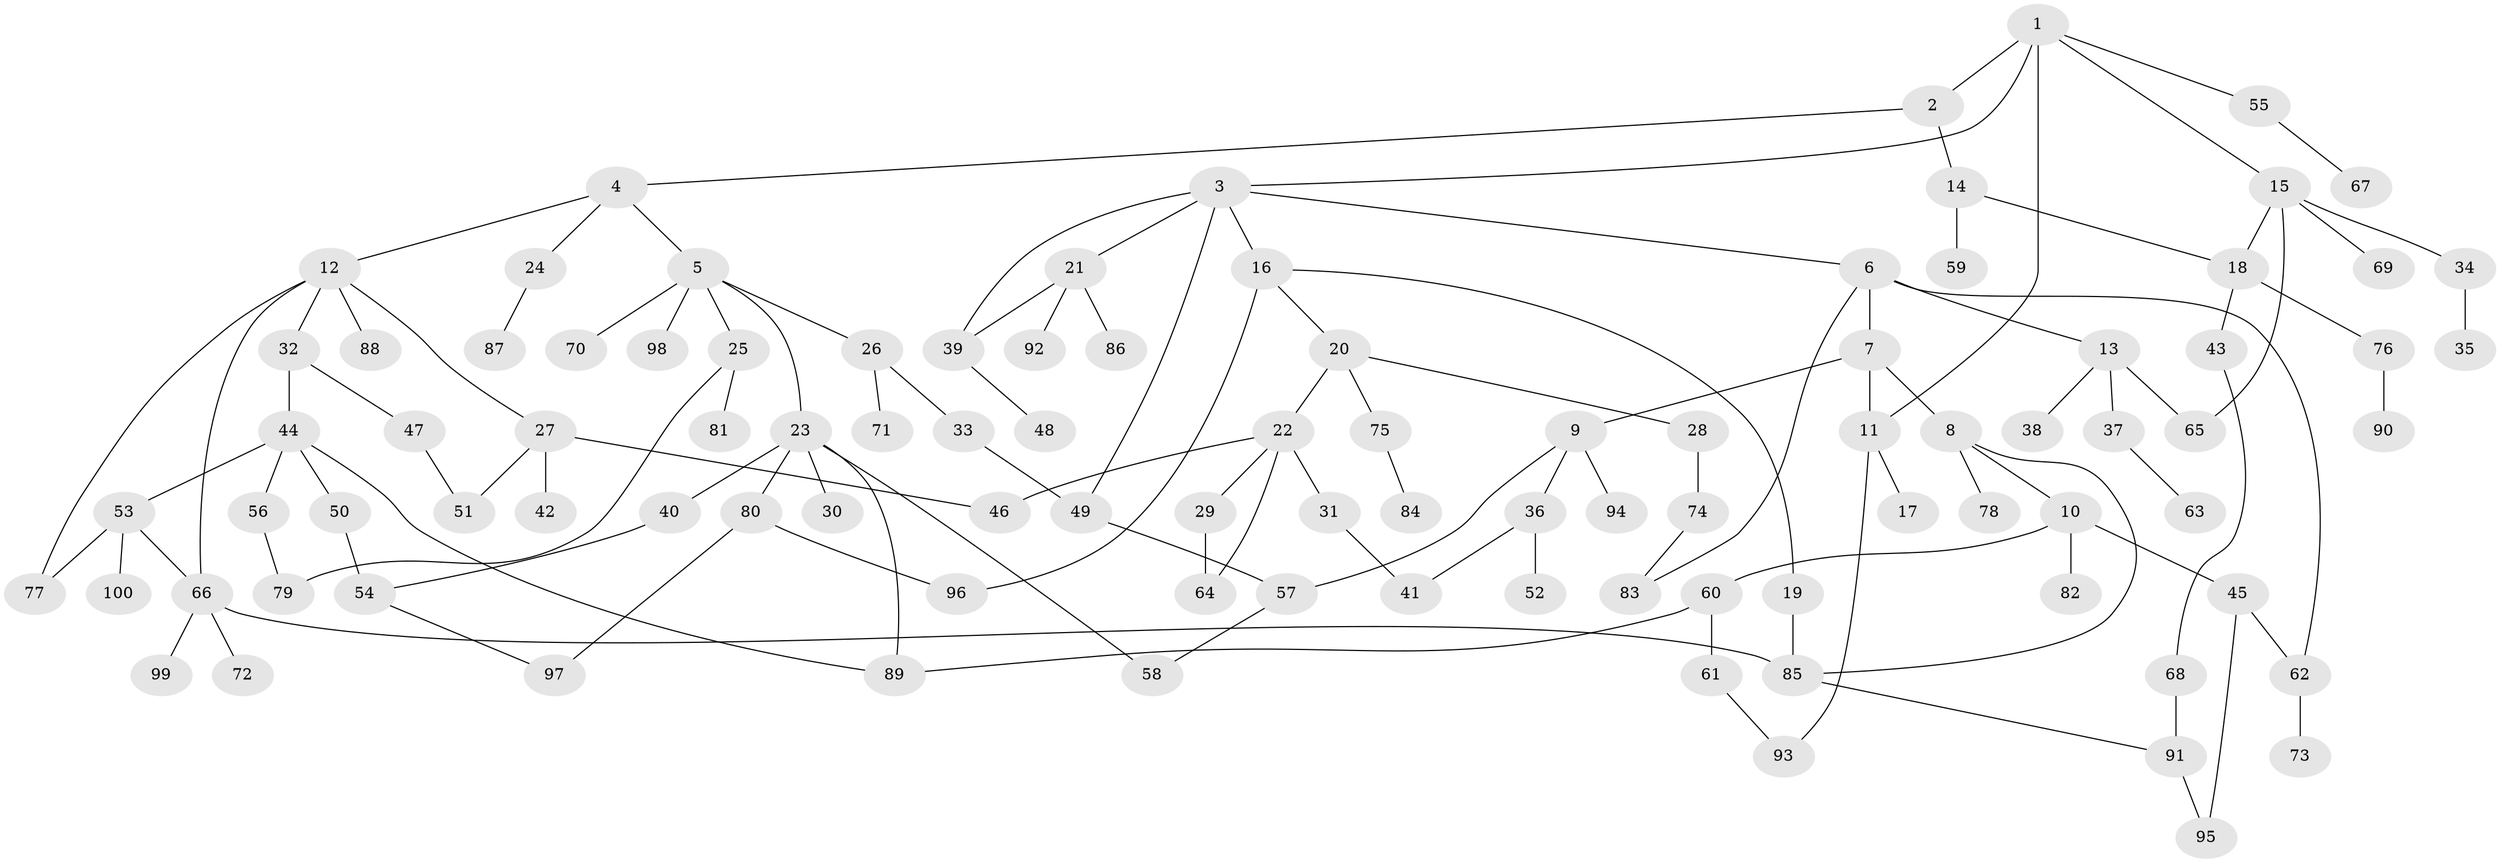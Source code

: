 // Generated by graph-tools (version 1.1) at 2025/11/02/21/25 10:11:06]
// undirected, 100 vertices, 125 edges
graph export_dot {
graph [start="1"]
  node [color=gray90,style=filled];
  1;
  2;
  3;
  4;
  5;
  6;
  7;
  8;
  9;
  10;
  11;
  12;
  13;
  14;
  15;
  16;
  17;
  18;
  19;
  20;
  21;
  22;
  23;
  24;
  25;
  26;
  27;
  28;
  29;
  30;
  31;
  32;
  33;
  34;
  35;
  36;
  37;
  38;
  39;
  40;
  41;
  42;
  43;
  44;
  45;
  46;
  47;
  48;
  49;
  50;
  51;
  52;
  53;
  54;
  55;
  56;
  57;
  58;
  59;
  60;
  61;
  62;
  63;
  64;
  65;
  66;
  67;
  68;
  69;
  70;
  71;
  72;
  73;
  74;
  75;
  76;
  77;
  78;
  79;
  80;
  81;
  82;
  83;
  84;
  85;
  86;
  87;
  88;
  89;
  90;
  91;
  92;
  93;
  94;
  95;
  96;
  97;
  98;
  99;
  100;
  1 -- 2;
  1 -- 3;
  1 -- 15;
  1 -- 55;
  1 -- 11;
  2 -- 4;
  2 -- 14;
  3 -- 6;
  3 -- 16;
  3 -- 21;
  3 -- 39;
  3 -- 49;
  4 -- 5;
  4 -- 12;
  4 -- 24;
  5 -- 23;
  5 -- 25;
  5 -- 26;
  5 -- 70;
  5 -- 98;
  6 -- 7;
  6 -- 13;
  6 -- 62;
  6 -- 83;
  7 -- 8;
  7 -- 9;
  7 -- 11;
  8 -- 10;
  8 -- 78;
  8 -- 85;
  9 -- 36;
  9 -- 57;
  9 -- 94;
  10 -- 45;
  10 -- 60;
  10 -- 82;
  11 -- 17;
  11 -- 93;
  12 -- 27;
  12 -- 32;
  12 -- 88;
  12 -- 66;
  12 -- 77;
  13 -- 37;
  13 -- 38;
  13 -- 65;
  14 -- 59;
  14 -- 18;
  15 -- 18;
  15 -- 34;
  15 -- 65;
  15 -- 69;
  16 -- 19;
  16 -- 20;
  16 -- 96;
  18 -- 43;
  18 -- 76;
  19 -- 85;
  20 -- 22;
  20 -- 28;
  20 -- 75;
  21 -- 39;
  21 -- 86;
  21 -- 92;
  22 -- 29;
  22 -- 31;
  22 -- 46;
  22 -- 64;
  23 -- 30;
  23 -- 40;
  23 -- 80;
  23 -- 89;
  23 -- 58;
  24 -- 87;
  25 -- 81;
  25 -- 79;
  26 -- 33;
  26 -- 71;
  27 -- 42;
  27 -- 51;
  27 -- 46;
  28 -- 74;
  29 -- 64;
  31 -- 41;
  32 -- 44;
  32 -- 47;
  33 -- 49;
  34 -- 35;
  36 -- 41;
  36 -- 52;
  37 -- 63;
  39 -- 48;
  40 -- 54;
  43 -- 68;
  44 -- 50;
  44 -- 53;
  44 -- 56;
  44 -- 89;
  45 -- 62;
  45 -- 95;
  47 -- 51;
  49 -- 57;
  50 -- 54;
  53 -- 66;
  53 -- 77;
  53 -- 100;
  54 -- 97;
  55 -- 67;
  56 -- 79;
  57 -- 58;
  60 -- 61;
  60 -- 89;
  61 -- 93;
  62 -- 73;
  66 -- 72;
  66 -- 99;
  66 -- 85;
  68 -- 91;
  74 -- 83;
  75 -- 84;
  76 -- 90;
  80 -- 96;
  80 -- 97;
  85 -- 91;
  91 -- 95;
}

